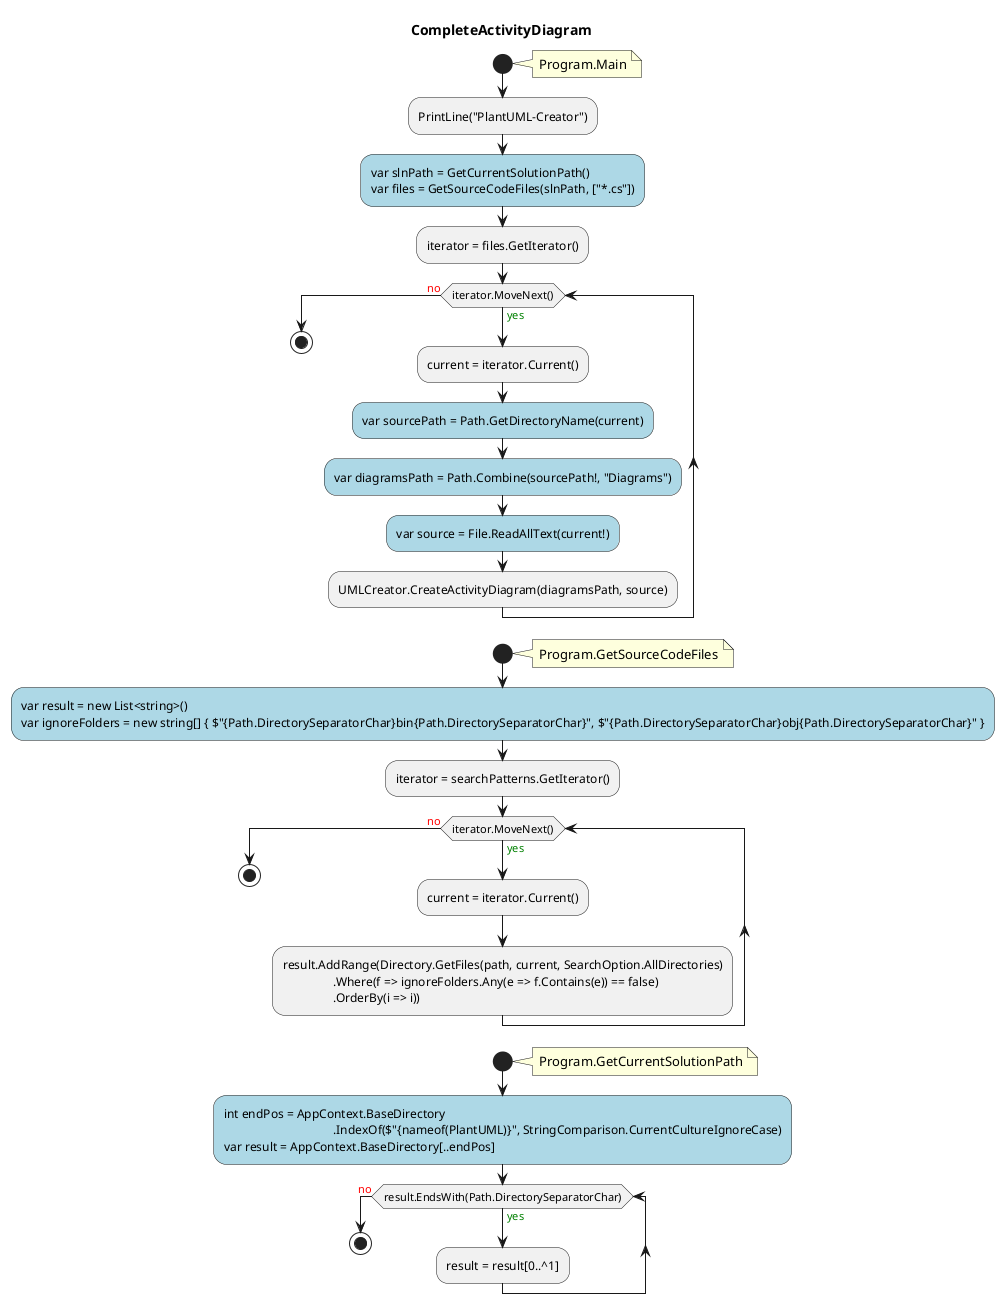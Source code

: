 @startuml CompleteActivityDiagram
title CompleteActivityDiagram
start
note right:  Program.Main
:PrintLine("PlantUML-Creator");
#LightBlue:var slnPath = GetCurrentSolutionPath()
var files = GetSourceCodeFiles(slnPath, ["*.cs"]);
:iterator = files.GetIterator();
while (iterator.MoveNext()) is (<color:green>yes)
:current = iterator.Current();
      #LightBlue:var sourcePath = Path.GetDirectoryName(current);
      #LightBlue:var diagramsPath = Path.Combine(sourcePath!, "Diagrams");
      #LightBlue:var source = File.ReadAllText(current!);
      :UMLCreator.CreateActivityDiagram(diagramsPath, source);
endwhile (<color:red>no)
stop
start
note right:  Program.GetSourceCodeFiles
#LightBlue:var result = new List<string>()
var ignoreFolders = new string[] { $"{Path.DirectorySeparatorChar}bin{Path.DirectorySeparatorChar}", $"{Path.DirectorySeparatorChar}obj{Path.DirectorySeparatorChar}" };
:iterator = searchPatterns.GetIterator();
while (iterator.MoveNext()) is (<color:green>yes)
:current = iterator.Current();
      :result.AddRange(Directory.GetFiles(path, current, SearchOption.AllDirectories)
                      .Where(f => ignoreFolders.Any(e => f.Contains(e)) == false)
                      .OrderBy(i => i));
endwhile (<color:red>no)
stop
start
note right:  Program.GetCurrentSolutionPath
#LightBlue:int endPos = AppContext.BaseDirectory
                                   .IndexOf($"{nameof(PlantUML)}", StringComparison.CurrentCultureIgnoreCase)
var result = AppContext.BaseDirectory[..endPos];
while (result.EndsWith(Path.DirectorySeparatorChar)) is (<color:green>yes)
    :result = result[0..^1];
endwhile (<color:red>no)
stop
@enduml
